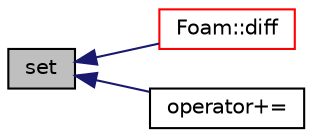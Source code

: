digraph "set"
{
  bgcolor="transparent";
  edge [fontname="Helvetica",fontsize="10",labelfontname="Helvetica",labelfontsize="10"];
  node [fontname="Helvetica",fontsize="10",shape=record];
  rankdir="LR";
  Node178 [label="set",height=0.2,width=0.4,color="black", fillcolor="grey75", style="filled", fontcolor="black"];
  Node178 -> Node179 [dir="back",color="midnightblue",fontsize="10",style="solid",fontname="Helvetica"];
  Node179 [label="Foam::diff",height=0.2,width=0.4,color="red",URL="$a21851.html#a909dfcb43467b8b77f65e4bf9bc755f7",tooltip="Return a quantity of the difference between two triads. "];
  Node178 -> Node251 [dir="back",color="midnightblue",fontsize="10",style="solid",fontname="Helvetica"];
  Node251 [label="operator+=",height=0.2,width=0.4,color="black",URL="$a29737.html#ad336133248c6e97cec1f05fb2822b590",tooltip="Add the triad t2 to this triad. "];
}
